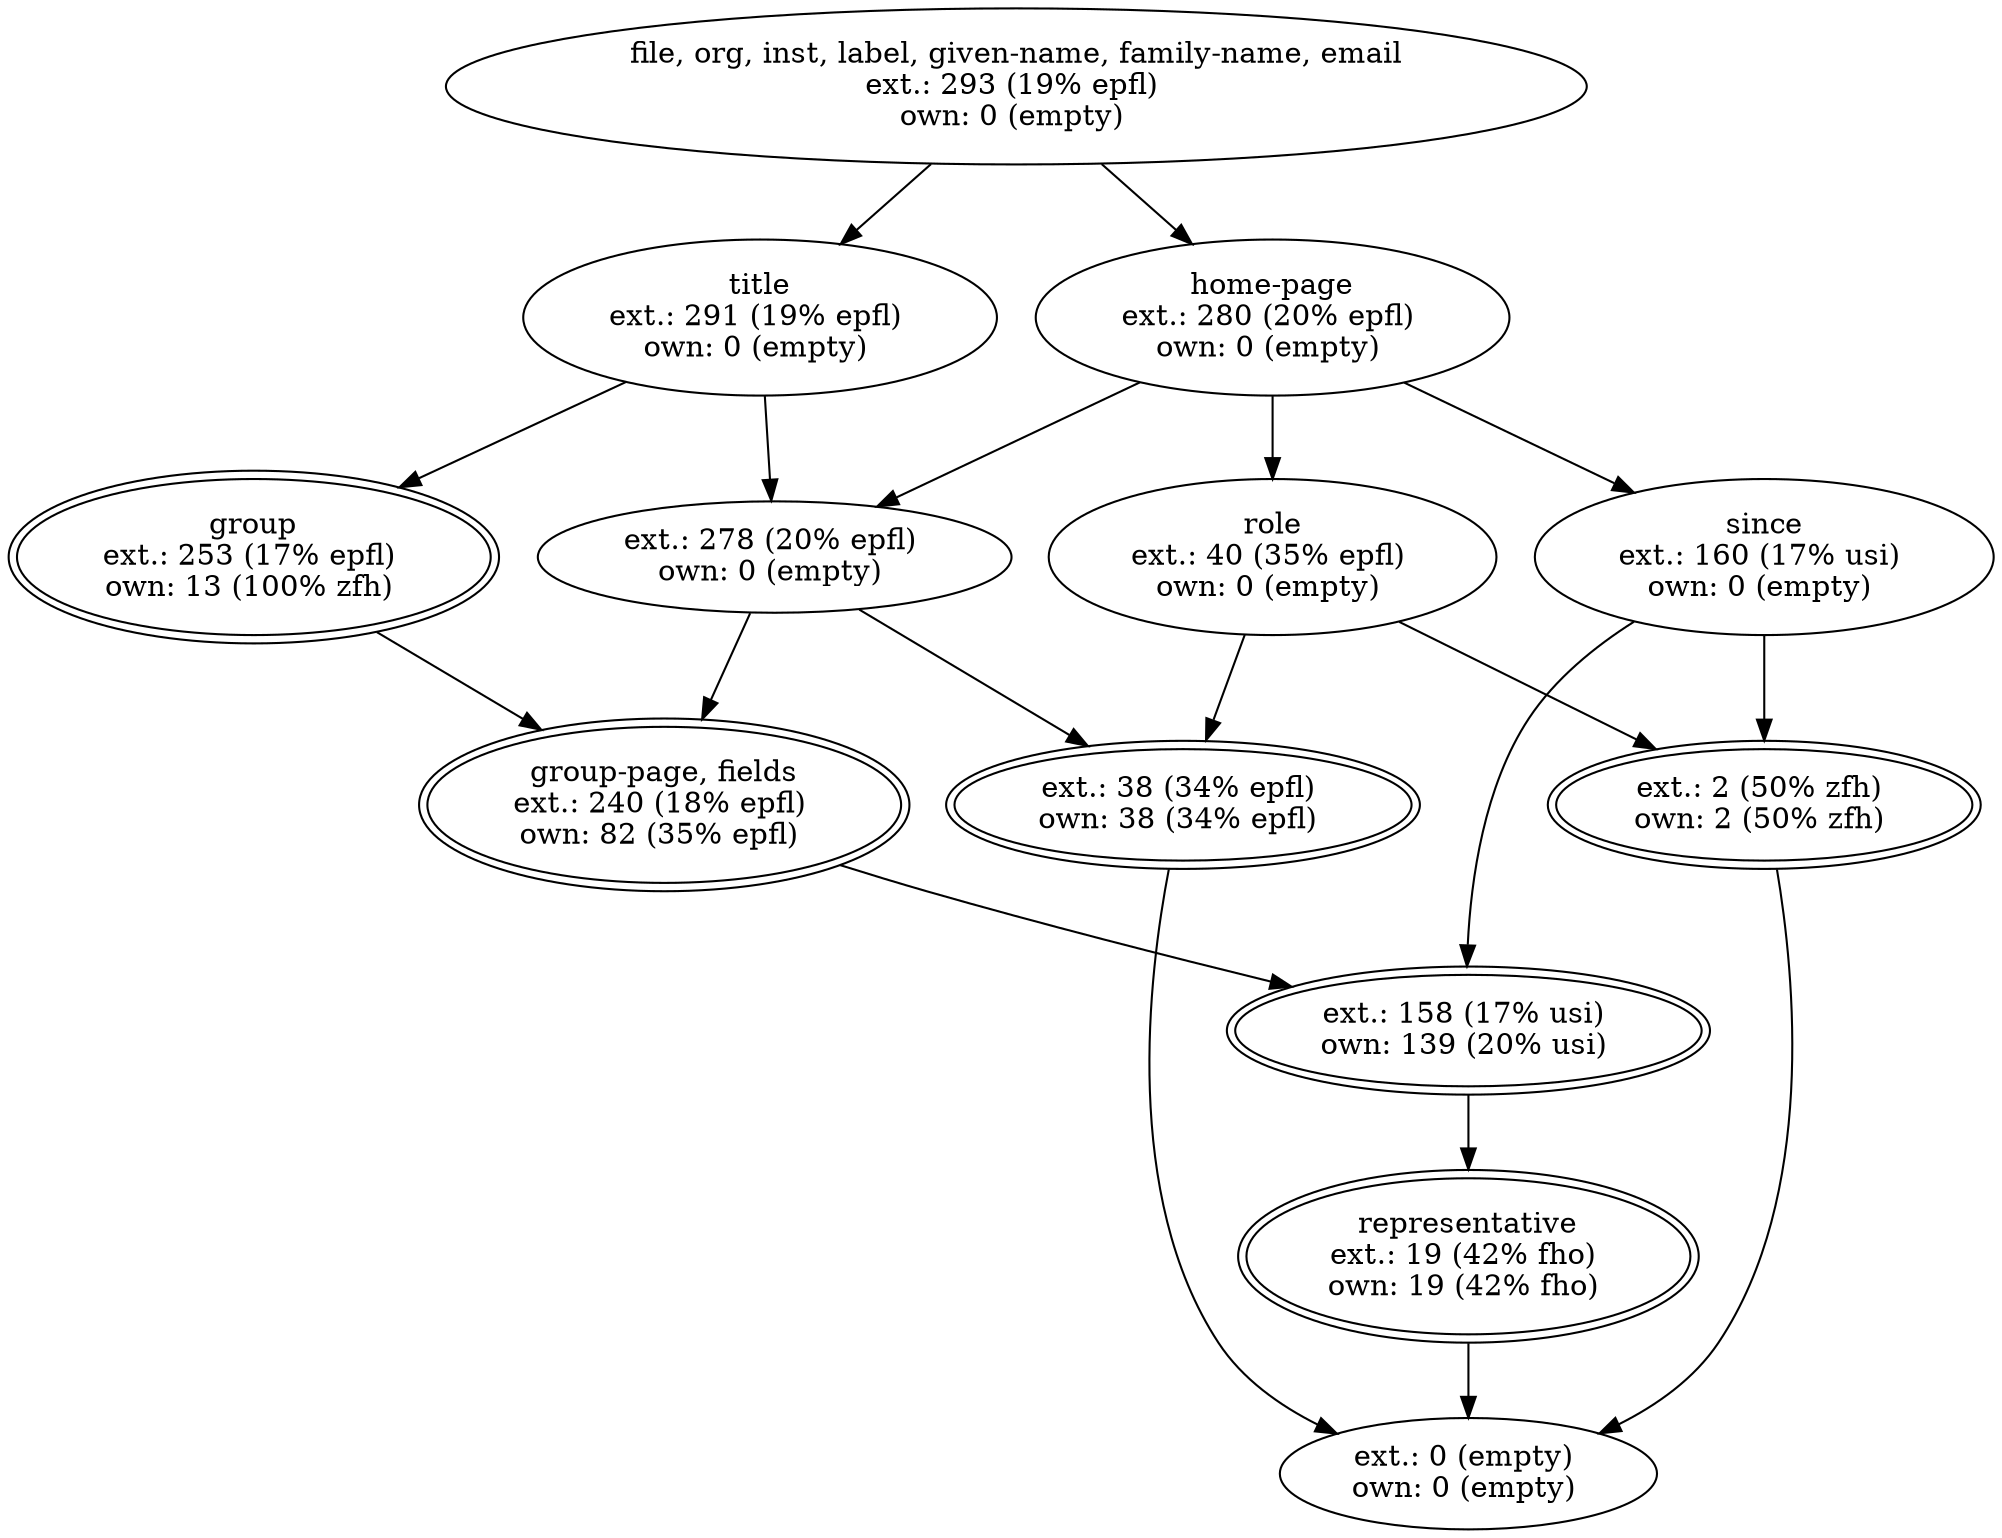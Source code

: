 digraph d{
1 [label="file, org, inst, label, given-name, family-name, email
ext.: 293 (19% epfl) 
own: 0 (empty) "]
2 [label="ext.: 158 (17% usi) 
own: 139 (20% usi) ", peripheries = 2]
3 [label="ext.: 278 (20% epfl) 
own: 0 (empty) "]
4 [label="ext.: 38 (34% epfl) 
own: 38 (34% epfl) ", peripheries = 2]
5 [label="group-page, fields
ext.: 240 (18% epfl) 
own: 82 (35% epfl) ", peripheries = 2]
6 [label="representative
ext.: 19 (42% fho) 
own: 19 (42% fho) ", peripheries = 2]
7 [label="since
ext.: 160 (17% usi) 
own: 0 (empty) "]
8 [label="home-page
ext.: 280 (20% epfl) 
own: 0 (empty) "]
9 [label="role
ext.: 40 (35% epfl) 
own: 0 (empty) "]
10 [label="ext.: 2 (50% zfh) 
own: 2 (50% zfh) ", peripheries = 2]
11 [label="group
ext.: 253 (17% epfl) 
own: 13 (100% zfh) ", peripheries = 2]
12 [label="title
ext.: 291 (19% epfl) 
own: 0 (empty) "]
13 [label="ext.: 0 (empty) 
own: 0 (empty) "]
1->8;
1->12;
8->3;
8->7;
8->9;
12->3;
12->11;
3->4;
7->10;
9->4;
9->10;
5->2;
2->6;
6->13;
3->5;
11->5;
7->2;
4->13;
10->13;
}